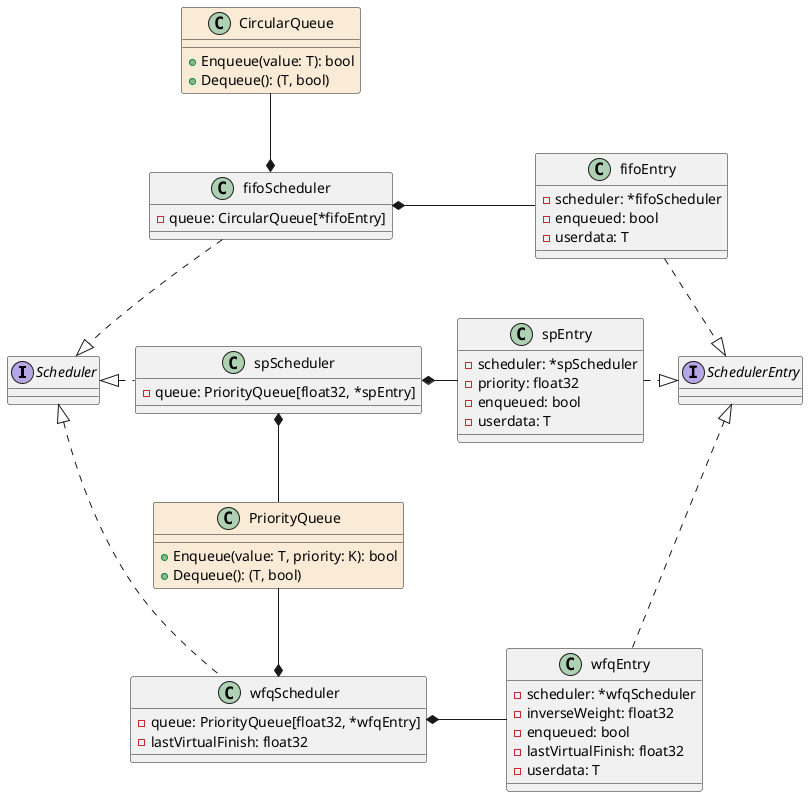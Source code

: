 @startuml

interface Scheduler {}

interface SchedulerEntry {}

class fifoScheduler {
    -queue: CircularQueue[*fifoEntry]
}

class fifoEntry {
    -scheduler: *fifoScheduler
    -enqueued: bool
    -userdata: T
}

class spScheduler {
    -queue: PriorityQueue[float32, *spEntry]
}

class spEntry {
    -scheduler: *spScheduler
    -priority: float32
    -enqueued: bool
    -userdata: T
}

class wfqScheduler {
    -queue: PriorityQueue[float32, *wfqEntry]
    -lastVirtualFinish: float32
}

class wfqEntry {
    -scheduler: *wfqScheduler
    -inverseWeight: float32
    -enqueued: bool
    -lastVirtualFinish: float32
    -userdata: T
}

class PriorityQueue #antiquewhite {
    +Enqueue(value: T, priority: K): bool
    +Dequeue(): (T, bool)
}

class CircularQueue #antiquewhite {
    +Enqueue(value: T): bool
    +Dequeue(): (T, bool)
}

Scheduler <|.up. fifoScheduler
fifoScheduler *- fifoEntry
fifoEntry .down.|> SchedulerEntry

Scheduler <|.right. spScheduler
spScheduler *- spEntry
spEntry .right.|> SchedulerEntry

Scheduler <|.down. wfqScheduler
wfqScheduler *- wfqEntry
wfqEntry .up.|> SchedulerEntry

fifoScheduler *-up- CircularQueue

spScheduler *-down- PriorityQueue
wfqScheduler *-up- PriorityQueue

@enduml
